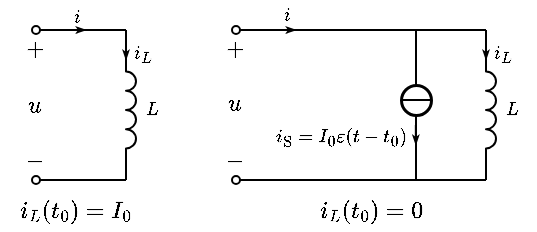 <mxfile version="17.2.1" type="device"><diagram id="GKFYhbHTQyAXwHbGks0D" name="第 1 页"><mxGraphModel dx="321" dy="326" grid="1" gridSize="5" guides="1" tooltips="1" connect="1" arrows="1" fold="1" page="1" pageScale="1" pageWidth="827" pageHeight="1169" math="1" shadow="0"><root><mxCell id="0"/><mxCell id="1" parent="0"/><mxCell id="vePFH-kCk4r2jUPC9Kcf-47" value="&lt;font style=&quot;font-size: 8px&quot;&gt;$$i_L$$&lt;/font&gt;" style="text;html=1;align=center;verticalAlign=middle;resizable=1;points=[];autosize=1;strokeColor=none;fillColor=none;fontSize=4;movable=1;rotatable=1;deletable=1;editable=1;connectable=0;" vertex="1" parent="1"><mxGeometry x="290" y="364.5" width="15" height="15" as="geometry"/></mxCell><mxCell id="vePFH-kCk4r2jUPC9Kcf-6" value="" style="endArrow=oval;html=1;rounded=0;endFill=0;endSize=4;startSize=4;" edge="1" parent="1"><mxGeometry width="50" height="50" relative="1" as="geometry"><mxPoint x="470" y="360" as="sourcePoint"/><mxPoint x="345" y="360" as="targetPoint"/></mxGeometry></mxCell><mxCell id="vePFH-kCk4r2jUPC9Kcf-7" value="" style="endArrow=oval;html=1;rounded=0;endFill=0;endSize=4;startSize=4;" edge="1" parent="1"><mxGeometry width="50" height="50" relative="1" as="geometry"><mxPoint x="470" y="435" as="sourcePoint"/><mxPoint x="345" y="435" as="targetPoint"/></mxGeometry></mxCell><mxCell id="vePFH-kCk4r2jUPC9Kcf-10" value="$$+$$" style="text;html=1;align=center;verticalAlign=middle;resizable=1;points=[];autosize=1;strokeColor=none;fillColor=none;fontSize=10;movable=1;rotatable=1;deletable=1;editable=1;connectable=0;" vertex="1" parent="1"><mxGeometry x="334" y="361.5" width="19" height="14.5" as="geometry"/></mxCell><mxCell id="vePFH-kCk4r2jUPC9Kcf-11" value="$$-$$" style="text;html=1;align=center;verticalAlign=middle;resizable=1;points=[];autosize=1;strokeColor=none;fillColor=none;fontSize=10;movable=1;rotatable=1;deletable=1;editable=1;connectable=0;" vertex="1" parent="1"><mxGeometry x="334.5" y="417.5" width="18" height="15.5" as="geometry"/></mxCell><mxCell id="vePFH-kCk4r2jUPC9Kcf-12" value="$$u$$" style="text;html=1;align=center;verticalAlign=middle;resizable=1;points=[];autosize=1;strokeColor=none;fillColor=none;fontSize=10;movable=1;rotatable=1;deletable=1;editable=1;connectable=0;" vertex="1" parent="1"><mxGeometry x="335.25" y="387.5" width="16.5" height="19.5" as="geometry"/></mxCell><mxCell id="vePFH-kCk4r2jUPC9Kcf-13" value="" style="endArrow=none;html=1;rounded=0;entryX=0.5;entryY=1;entryDx=0;entryDy=0;" edge="1" parent="1" target="vePFH-kCk4r2jUPC9Kcf-17"><mxGeometry width="50" height="50" relative="1" as="geometry"><mxPoint x="435" y="435" as="sourcePoint"/><mxPoint x="439.5" y="418" as="targetPoint"/></mxGeometry></mxCell><mxCell id="vePFH-kCk4r2jUPC9Kcf-17" value="" style="ellipse;whiteSpace=wrap;html=1;aspect=fixed;strokeWidth=1.5;" vertex="1" parent="1"><mxGeometry x="427.5" y="387.5" width="15" height="15" as="geometry"/></mxCell><mxCell id="vePFH-kCk4r2jUPC9Kcf-18" value="" style="endArrow=none;html=1;rounded=0;entryX=1;entryY=0.5;entryDx=0;entryDy=0;exitX=0;exitY=0.5;exitDx=0;exitDy=0;" edge="1" parent="1" source="vePFH-kCk4r2jUPC9Kcf-17" target="vePFH-kCk4r2jUPC9Kcf-17"><mxGeometry width="50" height="50" relative="1" as="geometry"><mxPoint x="459.5" y="398" as="sourcePoint"/><mxPoint x="484.5" y="353" as="targetPoint"/></mxGeometry></mxCell><mxCell id="vePFH-kCk4r2jUPC9Kcf-19" value="" style="endArrow=none;html=1;rounded=0;exitX=0.5;exitY=0;exitDx=0;exitDy=0;" edge="1" parent="1" source="vePFH-kCk4r2jUPC9Kcf-17"><mxGeometry width="50" height="50" relative="1" as="geometry"><mxPoint x="417.5" y="478" as="sourcePoint"/><mxPoint x="435" y="360" as="targetPoint"/></mxGeometry></mxCell><mxCell id="vePFH-kCk4r2jUPC9Kcf-23" value="$$i_\mathrm{S}=I_0\varepsilon(t-t_0)$$" style="text;html=1;align=center;verticalAlign=middle;resizable=1;points=[];autosize=1;strokeColor=none;fillColor=none;movable=1;rotatable=1;deletable=1;editable=1;connectable=1;fontSize=8;" vertex="1" parent="1"><mxGeometry x="361.75" y="402.5" width="69.75" height="20" as="geometry"/></mxCell><mxCell id="vePFH-kCk4r2jUPC9Kcf-24" value="" style="endArrow=oval;html=1;rounded=0;endFill=0;endSize=4;startSize=4;" edge="1" parent="1"><mxGeometry width="50" height="50" relative="1" as="geometry"><mxPoint x="290" y="360" as="sourcePoint"/><mxPoint x="245" y="360" as="targetPoint"/></mxGeometry></mxCell><mxCell id="vePFH-kCk4r2jUPC9Kcf-25" value="" style="endArrow=oval;html=1;rounded=0;endFill=0;endSize=4;startSize=4;" edge="1" parent="1"><mxGeometry width="50" height="50" relative="1" as="geometry"><mxPoint x="290" y="435" as="sourcePoint"/><mxPoint x="245" y="435" as="targetPoint"/></mxGeometry></mxCell><mxCell id="vePFH-kCk4r2jUPC9Kcf-26" value="$$+$$" style="text;html=1;align=center;verticalAlign=middle;resizable=1;points=[];autosize=1;strokeColor=none;fillColor=none;fontSize=10;movable=1;rotatable=1;deletable=1;editable=1;connectable=0;" vertex="1" parent="1"><mxGeometry x="234" y="361.5" width="19" height="14.5" as="geometry"/></mxCell><mxCell id="vePFH-kCk4r2jUPC9Kcf-27" value="$$-$$" style="text;html=1;align=center;verticalAlign=middle;resizable=1;points=[];autosize=1;strokeColor=none;fillColor=none;fontSize=10;movable=1;rotatable=1;deletable=1;editable=1;connectable=0;" vertex="1" parent="1"><mxGeometry x="234.5" y="417.5" width="18" height="15.5" as="geometry"/></mxCell><mxCell id="vePFH-kCk4r2jUPC9Kcf-28" value="$$u$$" style="text;html=1;align=center;verticalAlign=middle;resizable=1;points=[];autosize=1;strokeColor=none;fillColor=none;fontSize=10;movable=1;rotatable=1;deletable=1;editable=1;connectable=0;" vertex="1" parent="1"><mxGeometry x="235.25" y="388.5" width="16.5" height="19.5" as="geometry"/></mxCell><mxCell id="vePFH-kCk4r2jUPC9Kcf-29" value="$$i_L(t_0)=I_0$$" style="text;html=1;align=center;verticalAlign=middle;resizable=1;points=[];autosize=1;strokeColor=none;fillColor=none;fontSize=10;movable=1;rotatable=1;deletable=1;editable=1;connectable=1;" vertex="1" parent="1"><mxGeometry x="235.25" y="440" width="60" height="20" as="geometry"/></mxCell><mxCell id="vePFH-kCk4r2jUPC9Kcf-30" value="$$i_L(t_0)=0$$" style="text;html=1;align=center;verticalAlign=middle;resizable=1;points=[];autosize=1;strokeColor=none;fillColor=none;fontSize=10;movable=1;rotatable=1;deletable=1;editable=1;connectable=1;" vertex="1" parent="1"><mxGeometry x="380" y="440" width="63" height="20" as="geometry"/></mxCell><mxCell id="vePFH-kCk4r2jUPC9Kcf-40" value="" style="endArrow=none;html=1;rounded=0;endFill=0;endSize=4;startSize=4;exitX=0;exitY=1;exitDx=0;exitDy=0;exitPerimeter=0;" edge="1" parent="1" source="vePFH-kCk4r2jUPC9Kcf-48"><mxGeometry width="50" height="50" relative="1" as="geometry"><mxPoint x="290" y="366" as="sourcePoint"/><mxPoint x="290" y="360" as="targetPoint"/></mxGeometry></mxCell><mxCell id="vePFH-kCk4r2jUPC9Kcf-41" value="" style="endArrow=none;html=1;rounded=0;endFill=0;endSize=4;startSize=4;exitX=1;exitY=1;exitDx=0;exitDy=0;exitPerimeter=0;" edge="1" parent="1" source="vePFH-kCk4r2jUPC9Kcf-48"><mxGeometry width="50" height="50" relative="1" as="geometry"><mxPoint x="275" y="425" as="sourcePoint"/><mxPoint x="290" y="435" as="targetPoint"/></mxGeometry></mxCell><mxCell id="vePFH-kCk4r2jUPC9Kcf-42" value="$$L$$" style="text;html=1;align=center;verticalAlign=middle;resizable=1;points=[];autosize=1;strokeColor=none;fillColor=none;fontSize=8;movable=1;rotatable=1;deletable=1;editable=1;connectable=1;" vertex="1" parent="1"><mxGeometry x="295" y="392.5" width="16" height="15" as="geometry"/></mxCell><mxCell id="vePFH-kCk4r2jUPC9Kcf-46" value="" style="endArrow=classicThin;html=1;rounded=0;fontSize=4;startSize=2;endSize=2;strokeWidth=1;endFill=1;" edge="1" parent="1"><mxGeometry width="50" height="50" relative="1" as="geometry"><mxPoint x="290" y="365" as="sourcePoint"/><mxPoint x="290" y="375" as="targetPoint"/></mxGeometry></mxCell><mxCell id="vePFH-kCk4r2jUPC9Kcf-48" value="" style="pointerEvents=1;verticalLabelPosition=bottom;shadow=0;dashed=0;align=center;html=1;verticalAlign=top;shape=mxgraph.electrical.inductors.inductor_3;direction=south;" vertex="1" parent="1"><mxGeometry x="290" y="370" width="5" height="60" as="geometry"/></mxCell><mxCell id="vePFH-kCk4r2jUPC9Kcf-49" value="" style="endArrow=classicThin;html=1;rounded=0;fontSize=4;startSize=2;endSize=2;strokeWidth=1;endFill=1;" edge="1" parent="1"><mxGeometry width="50" height="50" relative="1" as="geometry"><mxPoint x="260" y="360" as="sourcePoint"/><mxPoint x="270" y="360" as="targetPoint"/></mxGeometry></mxCell><mxCell id="vePFH-kCk4r2jUPC9Kcf-50" value="&lt;font style=&quot;font-size: 8px&quot;&gt;$$i$$&lt;/font&gt;" style="text;html=1;align=center;verticalAlign=middle;resizable=1;points=[];autosize=1;strokeColor=none;fillColor=none;fontSize=4;movable=1;rotatable=1;deletable=1;editable=1;connectable=0;" vertex="1" parent="1"><mxGeometry x="259.5" y="346.5" width="10" height="15" as="geometry"/></mxCell><mxCell id="vePFH-kCk4r2jUPC9Kcf-51" value="&lt;font style=&quot;font-size: 8px&quot;&gt;$$i_L$$&lt;/font&gt;" style="text;html=1;align=center;verticalAlign=middle;resizable=1;points=[];autosize=1;strokeColor=none;fillColor=none;fontSize=4;movable=1;rotatable=1;deletable=1;editable=1;connectable=0;" vertex="1" parent="1"><mxGeometry x="470" y="364.5" width="15" height="15" as="geometry"/></mxCell><mxCell id="vePFH-kCk4r2jUPC9Kcf-52" value="" style="endArrow=none;html=1;rounded=0;endFill=0;endSize=4;startSize=4;exitX=0;exitY=1;exitDx=0;exitDy=0;exitPerimeter=0;" edge="1" parent="1" source="vePFH-kCk4r2jUPC9Kcf-56"><mxGeometry width="50" height="50" relative="1" as="geometry"><mxPoint x="470" y="366" as="sourcePoint"/><mxPoint x="470" y="360" as="targetPoint"/></mxGeometry></mxCell><mxCell id="vePFH-kCk4r2jUPC9Kcf-53" value="" style="endArrow=none;html=1;rounded=0;endFill=0;endSize=4;startSize=4;exitX=1;exitY=1;exitDx=0;exitDy=0;exitPerimeter=0;" edge="1" parent="1" source="vePFH-kCk4r2jUPC9Kcf-56"><mxGeometry width="50" height="50" relative="1" as="geometry"><mxPoint x="455" y="425" as="sourcePoint"/><mxPoint x="470" y="435" as="targetPoint"/></mxGeometry></mxCell><mxCell id="vePFH-kCk4r2jUPC9Kcf-54" value="$$L$$" style="text;html=1;align=center;verticalAlign=middle;resizable=1;points=[];autosize=1;strokeColor=none;fillColor=none;fontSize=8;movable=1;rotatable=1;deletable=1;editable=1;connectable=1;" vertex="1" parent="1"><mxGeometry x="475" y="392.5" width="16" height="15" as="geometry"/></mxCell><mxCell id="vePFH-kCk4r2jUPC9Kcf-55" value="" style="endArrow=classicThin;html=1;rounded=0;fontSize=4;startSize=2;endSize=2;strokeWidth=1;endFill=1;" edge="1" parent="1"><mxGeometry width="50" height="50" relative="1" as="geometry"><mxPoint x="470" y="365" as="sourcePoint"/><mxPoint x="470" y="375" as="targetPoint"/></mxGeometry></mxCell><mxCell id="vePFH-kCk4r2jUPC9Kcf-56" value="" style="pointerEvents=1;verticalLabelPosition=bottom;shadow=0;dashed=0;align=center;html=1;verticalAlign=top;shape=mxgraph.electrical.inductors.inductor_3;direction=south;" vertex="1" parent="1"><mxGeometry x="470" y="370" width="5" height="60" as="geometry"/></mxCell><mxCell id="vePFH-kCk4r2jUPC9Kcf-57" value="" style="endArrow=classicThin;html=1;rounded=0;fontSize=4;startSize=2;endSize=2;strokeWidth=1;endFill=1;" edge="1" parent="1"><mxGeometry width="50" height="50" relative="1" as="geometry"><mxPoint x="434.92" y="407.5" as="sourcePoint"/><mxPoint x="434.92" y="417.5" as="targetPoint"/></mxGeometry></mxCell><mxCell id="vePFH-kCk4r2jUPC9Kcf-58" value="" style="endArrow=classicThin;html=1;rounded=0;fontSize=4;startSize=2;endSize=2;strokeWidth=1;endFill=1;" edge="1" parent="1"><mxGeometry width="50" height="50" relative="1" as="geometry"><mxPoint x="365" y="360" as="sourcePoint"/><mxPoint x="375" y="360" as="targetPoint"/></mxGeometry></mxCell><mxCell id="vePFH-kCk4r2jUPC9Kcf-59" value="&lt;font style=&quot;font-size: 8px&quot;&gt;$$i$$&lt;/font&gt;" style="text;html=1;align=center;verticalAlign=middle;resizable=1;points=[];autosize=1;strokeColor=none;fillColor=none;fontSize=4;movable=1;rotatable=1;deletable=1;editable=1;connectable=0;" vertex="1" parent="1"><mxGeometry x="365" y="345" width="10" height="15" as="geometry"/></mxCell></root></mxGraphModel></diagram></mxfile>